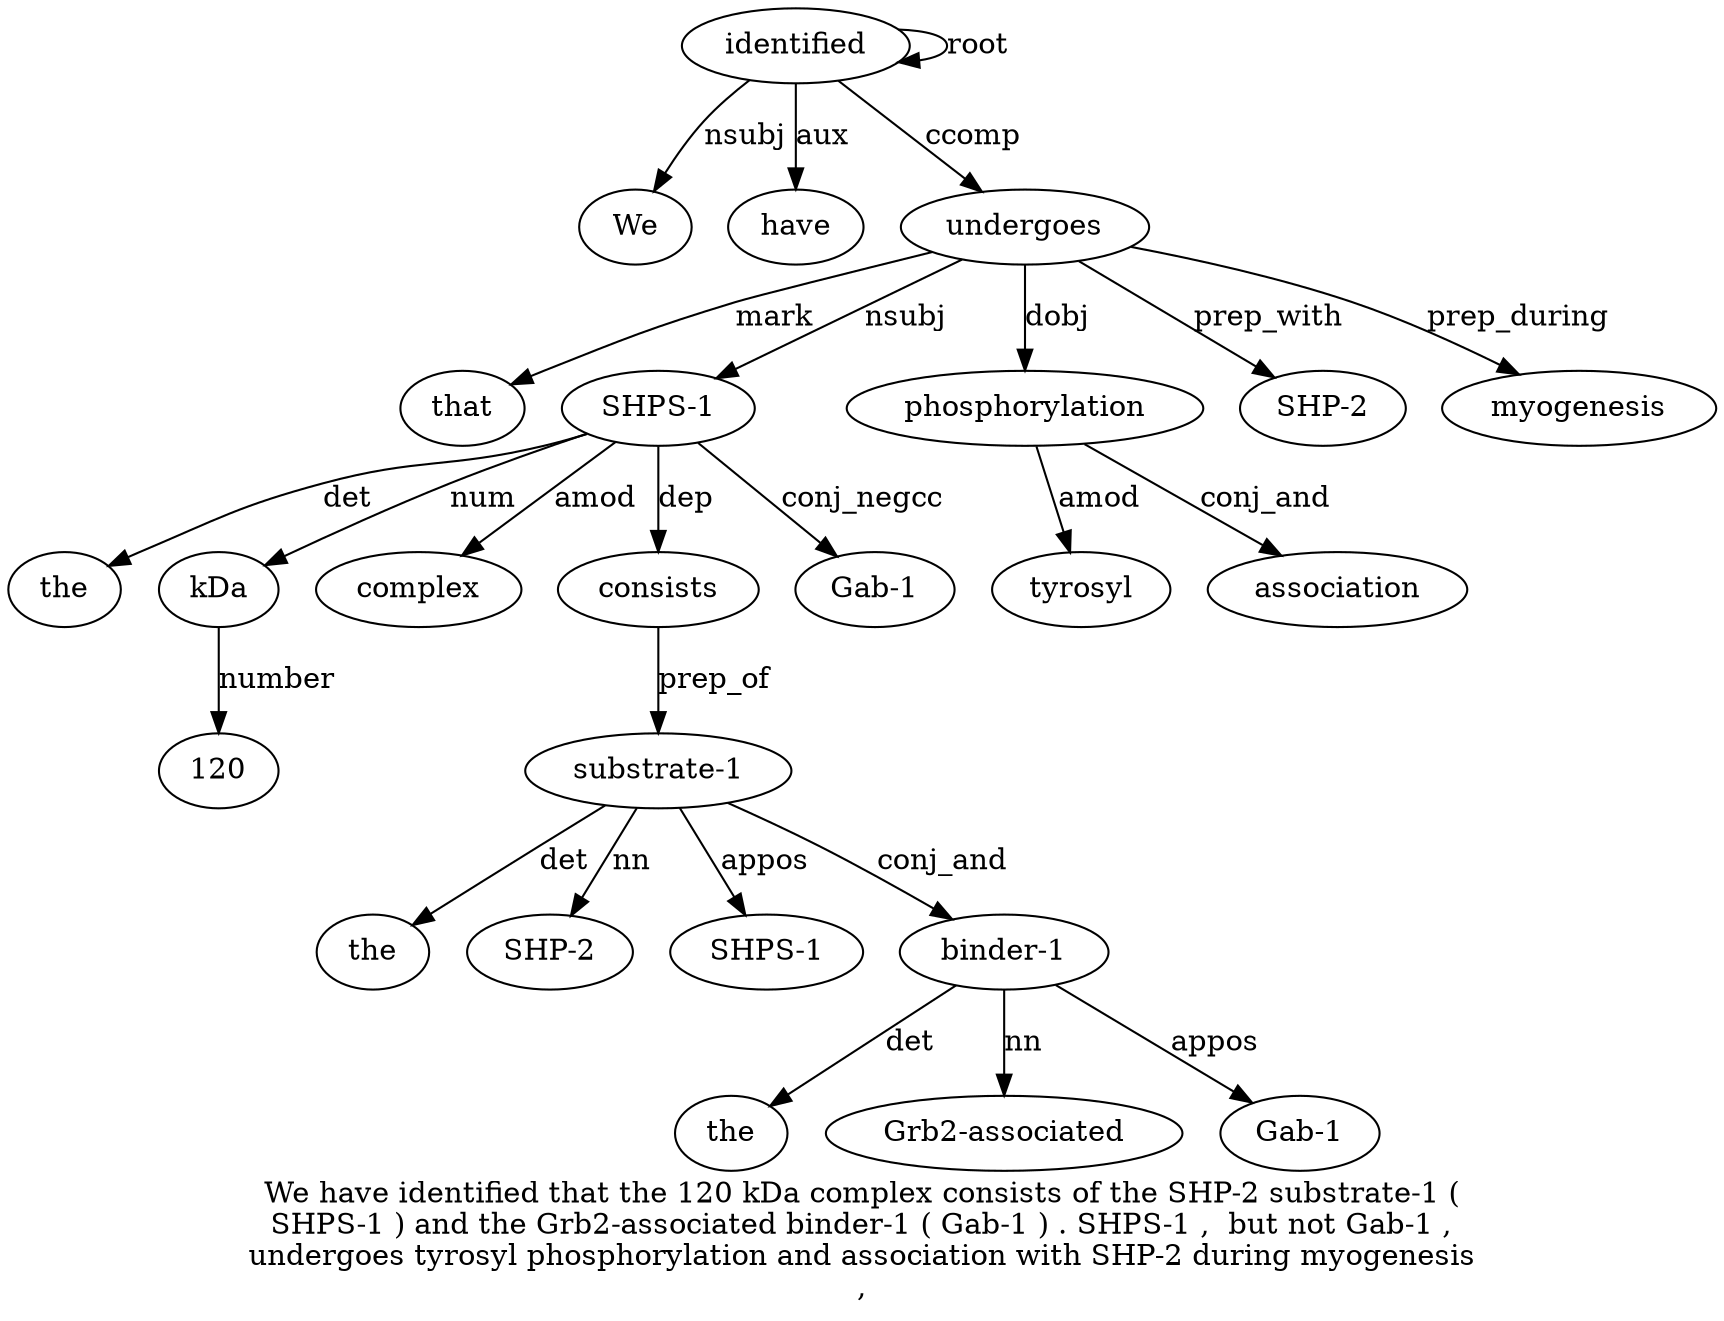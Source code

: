 digraph "We have identified that the 120 kDa complex consists of the SHP-2 substrate-1 ( SHPS-1 ) and the Grb2-associated binder-1 ( Gab-1 ) . SHPS-1 ,  but not Gab-1 ,  undergoes tyrosyl phosphorylation and association with SHP-2 during myogenesis ," {
label="We have identified that the 120 kDa complex consists of the SHP-2 substrate-1 (
SHPS-1 ) and the Grb2-associated binder-1 ( Gab-1 ) . SHPS-1 ,  but not Gab-1 ,
undergoes tyrosyl phosphorylation and association with SHP-2 during myogenesis
,";
identified3 [style=filled, fillcolor=white, label=identified];
We1 [style=filled, fillcolor=white, label=We];
identified3 -> We1  [label=nsubj];
have2 [style=filled, fillcolor=white, label=have];
identified3 -> have2  [label=aux];
identified3 -> identified3  [label=root];
undergoes31 [style=filled, fillcolor=white, label=undergoes];
that4 [style=filled, fillcolor=white, label=that];
undergoes31 -> that4  [label=mark];
"SHPS-125" [style=filled, fillcolor=white, label="SHPS-1"];
the5 [style=filled, fillcolor=white, label=the];
"SHPS-125" -> the5  [label=det];
kDa7 [style=filled, fillcolor=white, label=kDa];
1206 [style=filled, fillcolor=white, label=120];
kDa7 -> 1206  [label=number];
"SHPS-125" -> kDa7  [label=num];
complex8 [style=filled, fillcolor=white, label=complex];
"SHPS-125" -> complex8  [label=amod];
consists9 [style=filled, fillcolor=white, label=consists];
"SHPS-125" -> consists9  [label=dep];
"substrate-13" [style=filled, fillcolor=white, label="substrate-1"];
the11 [style=filled, fillcolor=white, label=the];
"substrate-13" -> the11  [label=det];
"SHP-21" [style=filled, fillcolor=white, label="SHP-2"];
"substrate-13" -> "SHP-21"  [label=nn];
consists9 -> "substrate-13"  [label=prep_of];
"SHPS-15" [style=filled, fillcolor=white, label="SHPS-1"];
"substrate-13" -> "SHPS-15"  [label=appos];
"binder-120" [style=filled, fillcolor=white, label="binder-1"];
the18 [style=filled, fillcolor=white, label=the];
"binder-120" -> the18  [label=det];
"Grb2-associated19" [style=filled, fillcolor=white, label="Grb2-associated"];
"binder-120" -> "Grb2-associated19"  [label=nn];
"substrate-13" -> "binder-120"  [label=conj_and];
"Gab-122" [style=filled, fillcolor=white, label="Gab-1"];
"binder-120" -> "Gab-122"  [label=appos];
undergoes31 -> "SHPS-125"  [label=nsubj];
"Gab-129" [style=filled, fillcolor=white, label="Gab-1"];
"SHPS-125" -> "Gab-129"  [label=conj_negcc];
identified3 -> undergoes31  [label=ccomp];
phosphorylation33 [style=filled, fillcolor=white, label=phosphorylation];
tyrosyl32 [style=filled, fillcolor=white, label=tyrosyl];
phosphorylation33 -> tyrosyl32  [label=amod];
undergoes31 -> phosphorylation33  [label=dobj];
association35 [style=filled, fillcolor=white, label=association];
phosphorylation33 -> association35  [label=conj_and];
"SHP-237" [style=filled, fillcolor=white, label="SHP-2"];
undergoes31 -> "SHP-237"  [label=prep_with];
myogenesis39 [style=filled, fillcolor=white, label=myogenesis];
undergoes31 -> myogenesis39  [label=prep_during];
}
